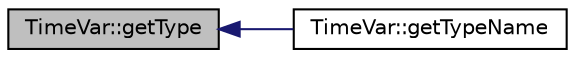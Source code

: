 digraph "TimeVar::getType"
{
 // INTERACTIVE_SVG=YES
  edge [fontname="Helvetica",fontsize="10",labelfontname="Helvetica",labelfontsize="10"];
  node [fontname="Helvetica",fontsize="10",shape=record];
  rankdir="LR";
  Node1 [label="TimeVar::getType",height=0.2,width=0.4,color="black", fillcolor="grey75", style="filled", fontcolor="black"];
  Node1 -> Node2 [dir="back",color="midnightblue",fontsize="10",style="solid",fontname="Helvetica"];
  Node2 [label="TimeVar::getTypeName",height=0.2,width=0.4,color="black", fillcolor="white", style="filled",URL="$df/dd6/class_time_var.html#a9e4b1bf97afdf08b1a6a57c0399d0cba"];
}
